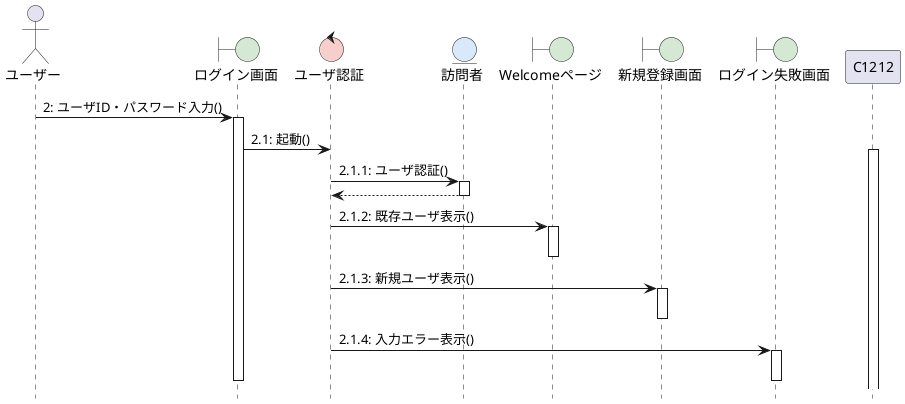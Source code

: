 @startuml Web訪問者システム-ログインシーケンス図
hide footbox
skinparam boundaryBackgroundColor #D5E8D4
skinparam controlBackgroundColor  #F8CECC
skinparam entityBackgroundColor   #DAE8FC

actor ユーザー as A
boundary ログイン画面 as B1
control ユーザ認証 as C1
entity 訪問者 as E
boundary Welcomeページ as B2
boundary 新規登録画面 as B3
boundary ログイン失敗画面 as B4

' ユーザー入力
A -> B1: 2: ユーザID・パスワード入力()
activate B1

' 認証処理開始
B1 -> C1: 2.1: 起動()
activate C1212

' ユーザ認証
C1 -> E: 2.1.1: ユーザ認証()
activate E
E --> C1
deactivate E

' 分岐ごとの結果を個別に表現
C1 -> B2: 2.1.2: 既存ユーザ表示()
activate B2
deactivate B2

C1 -> B3: 2.1.3: 新規ユーザ表示()
activate B3
deactivate B3

C1 -> B4: 2.1.4: 入力エラー表示()
activate B4
deactivate B4

deactivate C1
deactivate B1

@enduml

